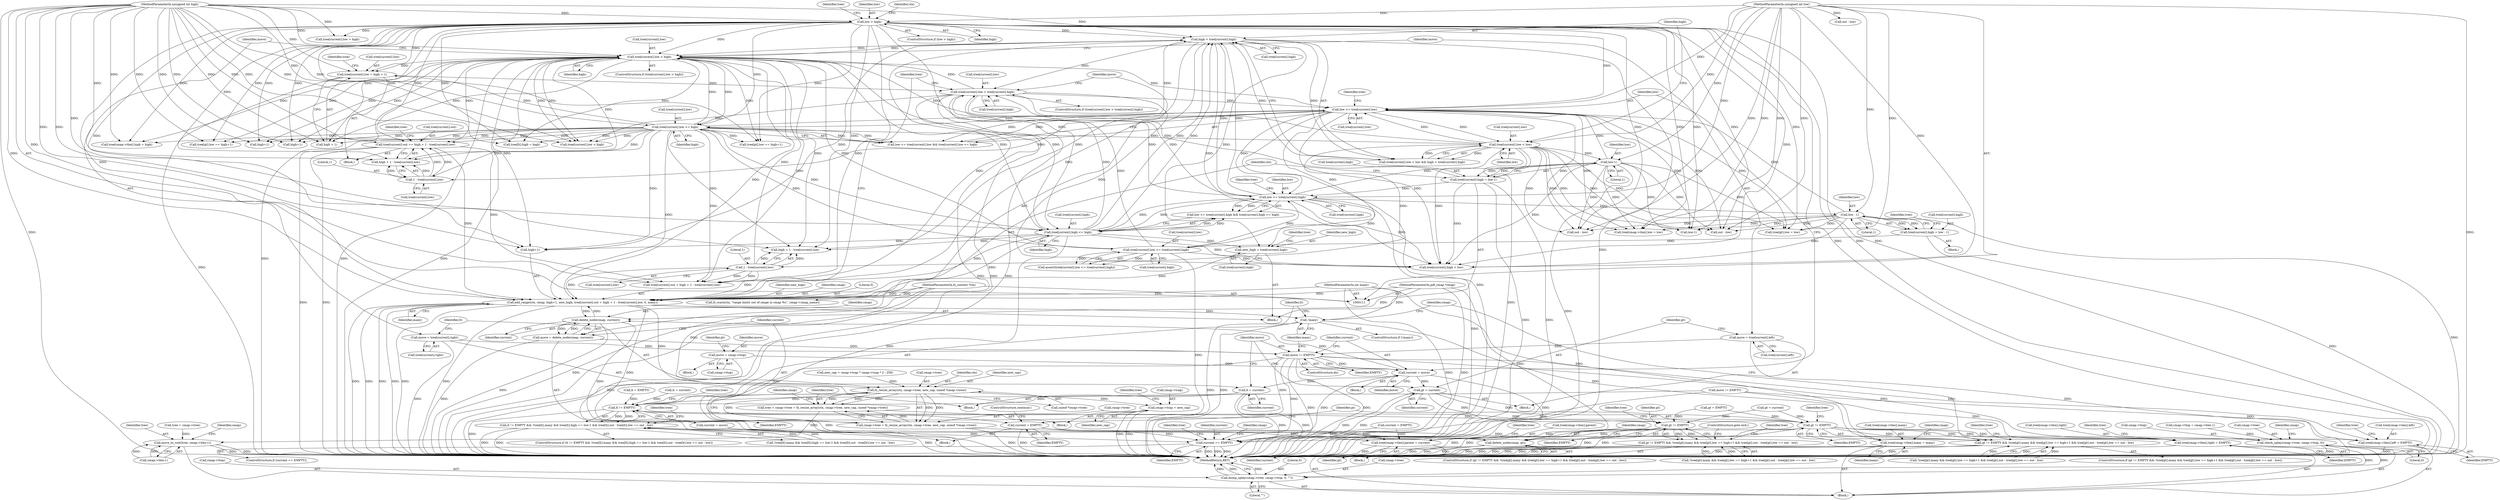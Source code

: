 digraph "1_ghostscript_71ceebcf56e682504da22c4035b39a2d451e8ffd@pointer" {
"1000303" [label="(Call,add_range(ctx, cmap, high+1, new_high, tree[current].out + high + 1 - tree[current].low, 0, many))"];
"1000112" [label="(MethodParameterIn,fz_context *ctx)"];
"1000287" [label="(Call,new_high = tree[current].high)"];
"1000278" [label="(Call,high < tree[current].high)"];
"1000328" [label="(Call,tree[current].low > high)"];
"1000208" [label="(Call,tree[current].low > tree[current].high)"];
"1000198" [label="(Call,tree[current].low = high + 1)"];
"1000115" [label="(MethodParameterIn,unsigned int high)"];
"1000123" [label="(Call,low > high)"];
"1000114" [label="(MethodParameterIn,unsigned int low)"];
"1000175" [label="(Call,tree[current].low <= high)"];
"1000168" [label="(Call,low <= tree[current].low)"];
"1000300" [label="(Call,low-1)"];
"1000271" [label="(Call,tree[current].low < low)"];
"1000232" [label="(Call,low <= tree[current].high)"];
"1000257" [label="(Call,tree[current].low <= tree[current].high)"];
"1000247" [label="(Call,tree[current].high = low - 1)"];
"1000253" [label="(Call,low - 1)"];
"1000294" [label="(Call,tree[current].high = low-1)"];
"1000239" [label="(Call,tree[current].high <= high)"];
"1000318" [label="(Call,1 - tree[current].low)"];
"1000118" [label="(MethodParameterIn,int many)"];
"1000183" [label="(Call,tree[current].out += high + 1 - tree[current].low)"];
"1000191" [label="(Call,1 - tree[current].low)"];
"1000222" [label="(Call,delete_node(cmap, current))"];
"1000303" [label="(Call,add_range(ctx, cmap, high+1, new_high, tree[current].out + high + 1 - tree[current].low, 0, many))"];
"1000113" [label="(MethodParameterIn,pdf_cmap *cmap)"];
"1000163" [label="(Call,current = move)"];
"1000145" [label="(Call,move = cmap->ttop)"];
"1000358" [label="(Call,move != EMPTY)"];
"1000348" [label="(Call,move = tree[current].right)"];
"1000220" [label="(Call,move = delete_node(cmap, current))"];
"1000336" [label="(Call,move = tree[current].left)"];
"1000343" [label="(Call,gt = current)"];
"1000453" [label="(Call,gt != EMPTY)"];
"1000452" [label="(Call,gt != EMPTY && !tree[gt].many && tree[gt].low == high+1 && tree[gt].out - tree[gt].low == out - low)"];
"1000500" [label="(Call,delete_node(cmap, gt))"];
"1000506" [label="(Call,gt != EMPTY)"];
"1000505" [label="(Call,gt != EMPTY && !tree[gt].many && tree[gt].low == high+1 && tree[gt].out - tree[gt].low == out - low)"];
"1000641" [label="(Call,tree[cmap->tlen].left = EMPTY)"];
"1000650" [label="(Call,tree[cmap->tlen].right = EMPTY)"];
"1000673" [label="(Call,current == EMPTY)"];
"1000355" [label="(Call,lt = current)"];
"1000408" [label="(Call,lt != EMPTY)"];
"1000407" [label="(Call,lt != EMPTY && !tree[lt].many && tree[lt].high == low-1 && tree[lt].out - tree[lt].low == out - low)"];
"1000632" [label="(Call,tree[cmap->tlen].parent = current)"];
"1000225" [label="(Call,current = EMPTY)"];
"1000403" [label="(Call,!many)"];
"1000659" [label="(Call,tree[cmap->tlen].many = many)"];
"1000589" [label="(Call,fz_resize_array(ctx, cmap->tree, new_cap, sizeof *cmap->tree))"];
"1000583" [label="(Call,tree = cmap->tree = fz_resize_array(ctx, cmap->tree, new_cap, sizeof *cmap->tree))"];
"1000722" [label="(Call,move_to_root(tree, cmap->tlen-1))"];
"1000585" [label="(Call,cmap->tree = fz_resize_array(ctx, cmap->tree, new_cap, sizeof *cmap->tree))"];
"1000740" [label="(Call,check_splay(cmap->tree, cmap->ttop, 0))"];
"1000748" [label="(Call,dump_splay(cmap->tree, cmap->ttop, 0, \"\"))"];
"1000600" [label="(Call,cmap->tcap = new_cap)"];
"1000309" [label="(Identifier,new_high)"];
"1000360" [label="(Identifier,EMPTY)"];
"1000146" [label="(Identifier,move)"];
"1000242" [label="(Identifier,tree)"];
"1000145" [label="(Call,move = cmap->ttop)"];
"1000460" [label="(Identifier,tree)"];
"1000752" [label="(Call,cmap->ttop)"];
"1000660" [label="(Call,tree[cmap->tlen].many)"];
"1000193" [label="(Call,tree[current].low)"];
"1000183" [label="(Call,tree[current].out += high + 1 - tree[current].low)"];
"1000614" [label="(Call,tree[cmap->tlen].high = high)"];
"1000604" [label="(Identifier,new_cap)"];
"1000335" [label="(Block,)"];
"1000285" [label="(Block,)"];
"1000287" [label="(Call,new_high = tree[current].high)"];
"1000673" [label="(Call,current == EMPTY)"];
"1000170" [label="(Call,tree[current].low)"];
"1000640" [label="(Identifier,current)"];
"1000258" [label="(Call,tree[current].low)"];
"1000234" [label="(Call,tree[current].high)"];
"1000569" [label="(Block,)"];
"1000295" [label="(Call,tree[current].high)"];
"1000163" [label="(Call,current = move)"];
"1000756" [label="(Literal,\"\")"];
"1000271" [label="(Call,tree[current].low < low)"];
"1000318" [label="(Call,1 - tree[current].low)"];
"1000662" [label="(Identifier,tree)"];
"1000331" [label="(Identifier,tree)"];
"1000181" [label="(Identifier,high)"];
"1000757" [label="(MethodReturn,RET)"];
"1000294" [label="(Call,tree[current].high = low-1)"];
"1000595" [label="(Call,sizeof *cmap->tree)"];
"1000594" [label="(Identifier,new_cap)"];
"1000456" [label="(Call,!tree[gt].many && tree[gt].low == high+1 && tree[gt].out - tree[gt].low == out - low)"];
"1000134" [label="(Call,tree = cmap->tree)"];
"1000403" [label="(Call,!many)"];
"1000410" [label="(Identifier,EMPTY)"];
"1000343" [label="(Call,gt = current)"];
"1000255" [label="(Literal,1)"];
"1000263" [label="(Call,tree[current].high)"];
"1000659" [label="(Call,tree[cmap->tlen].many = many)"];
"1000517" [label="(Call,tree[gt].low == high+1)"];
"1000225" [label="(Call,current = EMPTY)"];
"1000254" [label="(Identifier,low)"];
"1000112" [label="(MethodParameterIn,fz_context *ctx)"];
"1000651" [label="(Call,tree[cmap->tlen].right)"];
"1000500" [label="(Call,delete_node(cmap, gt))"];
"1000447" [label="(Identifier,tree)"];
"1000453" [label="(Call,gt != EMPTY)"];
"1000488" [label="(Block,)"];
"1000704" [label="(Call,tree[current].high < low)"];
"1000207" [label="(ControlStructure,if (tree[current].low > tree[current].high))"];
"1000741" [label="(Call,cmap->tree)"];
"1000279" [label="(Identifier,high)"];
"1000260" [label="(Identifier,tree)"];
"1000571" [label="(Call,new_cap = cmap->tcap ? cmap->tcap * 2 : 256)"];
"1000644" [label="(Identifier,tree)"];
"1000201" [label="(Identifier,tree)"];
"1000407" [label="(Call,lt != EMPTY && !tree[lt].many && tree[lt].high == low-1 && tree[lt].out - tree[lt].low == out - low)"];
"1000336" [label="(Call,move = tree[current].left)"];
"1000602" [label="(Identifier,cmap)"];
"1000404" [label="(Identifier,many)"];
"1000505" [label="(Call,gt != EMPTY && !tree[gt].many && tree[gt].low == high+1 && tree[gt].out - tree[gt].low == out - low)"];
"1000347" [label="(Block,)"];
"1000256" [label="(Call,assert(tree[current].low <= tree[current].high))"];
"1000219" [label="(Block,)"];
"1000192" [label="(Literal,1)"];
"1000503" [label="(ControlStructure,goto exit;)"];
"1000508" [label="(Identifier,EMPTY)"];
"1000470" [label="(Call,high+1)"];
"1000277" [label="(Identifier,low)"];
"1000455" [label="(Identifier,EMPTY)"];
"1000326" [label="(Identifier,many)"];
"1000504" [label="(ControlStructure,if (gt != EMPTY && !tree[gt].many && tree[gt].low == high+1 && tree[gt].out - tree[gt].low == out - low))"];
"1000683" [label="(Call,tree[current].low > high)"];
"1000240" [label="(Call,tree[current].high)"];
"1000278" [label="(Call,high < tree[current].high)"];
"1000119" [label="(Block,)"];
"1000189" [label="(Call,high + 1 - tree[current].low)"];
"1000633" [label="(Call,tree[cmap->tlen].parent)"];
"1000222" [label="(Call,delete_node(cmap, current))"];
"1000658" [label="(Identifier,EMPTY)"];
"1000175" [label="(Call,tree[current].low <= high)"];
"1000164" [label="(Identifier,current)"];
"1000355" [label="(Call,lt = current)"];
"1000338" [label="(Call,tree[current].left)"];
"1000168" [label="(Call,low <= tree[current].low)"];
"1000305" [label="(Identifier,cmap)"];
"1000245" [label="(Identifier,high)"];
"1000750" [label="(Identifier,cmap)"];
"1000485" [label="(Call,out - low)"];
"1000506" [label="(Call,gt != EMPTY)"];
"1000226" [label="(Identifier,current)"];
"1000147" [label="(Call,cmap->ttop)"];
"1000451" [label="(ControlStructure,if (gt != EMPTY && !tree[gt].many && tree[gt].low == high+1 && tree[gt].out - tree[gt].low == out - low))"];
"1000297" [label="(Identifier,tree)"];
"1000415" [label="(Identifier,tree)"];
"1000253" [label="(Call,low - 1)"];
"1000675" [label="(Identifier,EMPTY)"];
"1000359" [label="(Identifier,move)"];
"1000502" [label="(Identifier,gt)"];
"1000411" [label="(Call,!tree[lt].many && tree[lt].high == low-1 && tree[lt].out - tree[lt].low == out - low)"];
"1000670" [label="(Identifier,cmap)"];
"1000223" [label="(Identifier,cmap)"];
"1000402" [label="(ControlStructure,if (!many))"];
"1000349" [label="(Identifier,move)"];
"1000211" [label="(Identifier,tree)"];
"1000632" [label="(Call,tree[cmap->tlen].parent = current)"];
"1000724" [label="(Call,cmap->tlen-1)"];
"1000584" [label="(Identifier,tree)"];
"1000591" [label="(Call,cmap->tree)"];
"1000316" [label="(Call,high + 1 - tree[current].low)"];
"1000182" [label="(Block,)"];
"1000270" [label="(Call,tree[current].low < low && high < tree[current].high)"];
"1000590" [label="(Identifier,ctx)"];
"1000123" [label="(Call,low > high)"];
"1000113" [label="(MethodParameterIn,pdf_cmap *cmap)"];
"1000731" [label="(Identifier,cmap)"];
"1000302" [label="(Literal,1)"];
"1000723" [label="(Identifier,tree)"];
"1000327" [label="(ControlStructure,if (tree[current].low > high))"];
"1000344" [label="(Identifier,gt)"];
"1000650" [label="(Call,tree[cmap->tlen].right = EMPTY)"];
"1000564" [label="(Identifier,cmap)"];
"1000165" [label="(Identifier,move)"];
"1000232" [label="(Call,low <= tree[current].high)"];
"1000209" [label="(Call,tree[current].low)"];
"1000686" [label="(Identifier,tree)"];
"1000161" [label="(ControlStructure,do)"];
"1000608" [label="(Identifier,tree)"];
"1000542" [label="(Call,tree[gt].low = low)"];
"1000492" [label="(Identifier,tree)"];
"1000257" [label="(Call,tree[current].low <= tree[current].high)"];
"1000350" [label="(Call,tree[current].right)"];
"1000303" [label="(Call,add_range(ctx, cmap, high+1, new_high, tree[current].out + high + 1 - tree[current].low, 0, many))"];
"1000221" [label="(Identifier,move)"];
"1000641" [label="(Call,tree[cmap->tlen].left = EMPTY)"];
"1000356" [label="(Identifier,lt)"];
"1000319" [label="(Literal,1)"];
"1000199" [label="(Call,tree[current].low)"];
"1000122" [label="(ControlStructure,if (low > high))"];
"1000672" [label="(ControlStructure,if (current == EMPTY))"];
"1000408" [label="(Call,lt != EMPTY)"];
"1000155" [label="(Call,lt = EMPTY)"];
"1000247" [label="(Call,tree[current].high = low - 1)"];
"1000601" [label="(Call,cmap->tcap)"];
"1000204" [label="(Call,high + 1)"];
"1000425" [label="(Call,low-1)"];
"1000124" [label="(Identifier,low)"];
"1000162" [label="(Block,)"];
"1000143" [label="(Block,)"];
"1000399" [label="(Call,move != EMPTY)"];
"1000507" [label="(Identifier,gt)"];
"1000509" [label="(Call,!tree[gt].many && tree[gt].low == high+1 && tree[gt].out - tree[gt].low == out - low)"];
"1000167" [label="(Call,low <= tree[current].low && tree[current].low <= high)"];
"1000184" [label="(Call,tree[current].out)"];
"1000357" [label="(Identifier,current)"];
"1000214" [label="(Call,tree[current].high)"];
"1000406" [label="(ControlStructure,if (lt != EMPTY && !tree[lt].many && tree[lt].high == low-1 && tree[lt].out - tree[lt].low == out - low))"];
"1000740" [label="(Call,check_splay(cmap->tree, cmap->ttop, 0))"];
"1000642" [label="(Call,tree[cmap->tlen].left)"];
"1000208" [label="(Call,tree[current].low > tree[current].high)"];
"1000128" [label="(Identifier,ctx)"];
"1000452" [label="(Call,gt != EMPTY && !tree[gt].many && tree[gt].low == high+1 && tree[gt].out - tree[gt].low == out - low)"];
"1000358" [label="(Call,move != EMPTY)"];
"1000585" [label="(Call,cmap->tree = fz_resize_array(ctx, cmap->tree, new_cap, sizeof *cmap->tree))"];
"1000538" [label="(Call,out - low)"];
"1000191" [label="(Call,1 - tree[current].low)"];
"1000605" [label="(Call,tree[cmap->tlen].low = low)"];
"1000246" [label="(Block,)"];
"1000365" [label="(Call,current = move)"];
"1000239" [label="(Call,tree[current].high <= high)"];
"1000272" [label="(Call,tree[current].low)"];
"1000280" [label="(Call,tree[current].high)"];
"1000151" [label="(Call,gt = EMPTY)"];
"1000523" [label="(Call,high+1)"];
"1000744" [label="(Call,cmap->ttop)"];
"1000755" [label="(Literal,0)"];
"1000118" [label="(MethodParameterIn,int many)"];
"1000729" [label="(Call,cmap->ttop = cmap->tlen-1)"];
"1000513" [label="(Identifier,tree)"];
"1000369" [label="(Call,tree[current].low > high)"];
"1000228" [label="(ControlStructure,continue;)"];
"1000749" [label="(Call,cmap->tree)"];
"1000300" [label="(Call,low-1)"];
"1000722" [label="(Call,move_to_root(tree, cmap->tlen-1))"];
"1000115" [label="(MethodParameterIn,unsigned int high)"];
"1000348" [label="(Call,move = tree[current].right)"];
"1000586" [label="(Call,cmap->tree)"];
"1000334" [label="(Identifier,high)"];
"1000224" [label="(Identifier,current)"];
"1000747" [label="(Literal,0)"];
"1000329" [label="(Call,tree[current].low)"];
"1000233" [label="(Identifier,low)"];
"1000589" [label="(Call,fz_resize_array(ctx, cmap->tree, new_cap, sizeof *cmap->tree))"];
"1000444" [label="(Call,tree[lt].high = high)"];
"1000304" [label="(Identifier,ctx)"];
"1000558" [label="(Call,current = EMPTY)"];
"1000320" [label="(Call,tree[current].low)"];
"1000667" [label="(Identifier,many)"];
"1000306" [label="(Call,high+1)"];
"1000248" [label="(Call,tree[current].high)"];
"1000176" [label="(Call,tree[current].low)"];
"1000288" [label="(Identifier,new_high)"];
"1000152" [label="(Identifier,gt)"];
"1000114" [label="(MethodParameterIn,unsigned int low)"];
"1000649" [label="(Identifier,EMPTY)"];
"1000325" [label="(Literal,0)"];
"1000127" [label="(Call,fz_warn(ctx, \"range limits out of range in cmap %s\", cmap->cmap_name))"];
"1000198" [label="(Call,tree[current].low = high + 1)"];
"1000125" [label="(Identifier,high)"];
"1000674" [label="(Identifier,current)"];
"1000135" [label="(Identifier,tree)"];
"1000289" [label="(Call,tree[current].high)"];
"1000178" [label="(Identifier,tree)"];
"1000384" [label="(Call,gt = current)"];
"1000653" [label="(Identifier,tree)"];
"1000220" [label="(Call,move = delete_node(cmap, current))"];
"1000396" [label="(Call,lt = current)"];
"1000227" [label="(Identifier,EMPTY)"];
"1000454" [label="(Identifier,gt)"];
"1000600" [label="(Call,cmap->tcap = new_cap)"];
"1000748" [label="(Call,dump_splay(cmap->tree, cmap->ttop, 0, \"\"))"];
"1000328" [label="(Call,tree[current].low > high)"];
"1000169" [label="(Identifier,low)"];
"1000301" [label="(Identifier,low)"];
"1000501" [label="(Identifier,cmap)"];
"1000231" [label="(Call,low <= tree[current].high && tree[current].high <= high)"];
"1000464" [label="(Call,tree[gt].low == high+1)"];
"1000337" [label="(Identifier,move)"];
"1000545" [label="(Identifier,tree)"];
"1000678" [label="(Identifier,cmap)"];
"1000583" [label="(Call,tree = cmap->tree = fz_resize_array(ctx, cmap->tree, new_cap, sizeof *cmap->tree))"];
"1000310" [label="(Call,tree[current].out + high + 1 - tree[current].low)"];
"1000409" [label="(Identifier,lt)"];
"1000345" [label="(Identifier,current)"];
"1000440" [label="(Call,out - low)"];
"1000303" -> "1000285"  [label="AST: "];
"1000303" -> "1000326"  [label="CFG: "];
"1000304" -> "1000303"  [label="AST: "];
"1000305" -> "1000303"  [label="AST: "];
"1000306" -> "1000303"  [label="AST: "];
"1000309" -> "1000303"  [label="AST: "];
"1000310" -> "1000303"  [label="AST: "];
"1000325" -> "1000303"  [label="AST: "];
"1000326" -> "1000303"  [label="AST: "];
"1000331" -> "1000303"  [label="CFG: "];
"1000303" -> "1000757"  [label="DDG: "];
"1000303" -> "1000757"  [label="DDG: "];
"1000303" -> "1000757"  [label="DDG: "];
"1000303" -> "1000757"  [label="DDG: "];
"1000303" -> "1000757"  [label="DDG: "];
"1000303" -> "1000757"  [label="DDG: "];
"1000303" -> "1000222"  [label="DDG: "];
"1000112" -> "1000303"  [label="DDG: "];
"1000287" -> "1000303"  [label="DDG: "];
"1000118" -> "1000303"  [label="DDG: "];
"1000183" -> "1000303"  [label="DDG: "];
"1000115" -> "1000303"  [label="DDG: "];
"1000328" -> "1000303"  [label="DDG: "];
"1000123" -> "1000303"  [label="DDG: "];
"1000175" -> "1000303"  [label="DDG: "];
"1000278" -> "1000303"  [label="DDG: "];
"1000239" -> "1000303"  [label="DDG: "];
"1000318" -> "1000303"  [label="DDG: "];
"1000318" -> "1000303"  [label="DDG: "];
"1000222" -> "1000303"  [label="DDG: "];
"1000113" -> "1000303"  [label="DDG: "];
"1000303" -> "1000403"  [label="DDG: "];
"1000303" -> "1000500"  [label="DDG: "];
"1000303" -> "1000589"  [label="DDG: "];
"1000112" -> "1000111"  [label="AST: "];
"1000112" -> "1000757"  [label="DDG: "];
"1000112" -> "1000127"  [label="DDG: "];
"1000112" -> "1000589"  [label="DDG: "];
"1000287" -> "1000285"  [label="AST: "];
"1000287" -> "1000289"  [label="CFG: "];
"1000288" -> "1000287"  [label="AST: "];
"1000289" -> "1000287"  [label="AST: "];
"1000297" -> "1000287"  [label="CFG: "];
"1000278" -> "1000287"  [label="DDG: "];
"1000239" -> "1000287"  [label="DDG: "];
"1000232" -> "1000287"  [label="DDG: "];
"1000278" -> "1000270"  [label="AST: "];
"1000278" -> "1000280"  [label="CFG: "];
"1000279" -> "1000278"  [label="AST: "];
"1000280" -> "1000278"  [label="AST: "];
"1000270" -> "1000278"  [label="CFG: "];
"1000278" -> "1000757"  [label="DDG: "];
"1000278" -> "1000208"  [label="DDG: "];
"1000278" -> "1000232"  [label="DDG: "];
"1000278" -> "1000270"  [label="DDG: "];
"1000278" -> "1000270"  [label="DDG: "];
"1000328" -> "1000278"  [label="DDG: "];
"1000123" -> "1000278"  [label="DDG: "];
"1000175" -> "1000278"  [label="DDG: "];
"1000239" -> "1000278"  [label="DDG: "];
"1000239" -> "1000278"  [label="DDG: "];
"1000115" -> "1000278"  [label="DDG: "];
"1000232" -> "1000278"  [label="DDG: "];
"1000278" -> "1000306"  [label="DDG: "];
"1000278" -> "1000310"  [label="DDG: "];
"1000278" -> "1000316"  [label="DDG: "];
"1000278" -> "1000328"  [label="DDG: "];
"1000278" -> "1000704"  [label="DDG: "];
"1000328" -> "1000327"  [label="AST: "];
"1000328" -> "1000334"  [label="CFG: "];
"1000329" -> "1000328"  [label="AST: "];
"1000334" -> "1000328"  [label="AST: "];
"1000337" -> "1000328"  [label="CFG: "];
"1000349" -> "1000328"  [label="CFG: "];
"1000328" -> "1000757"  [label="DDG: "];
"1000328" -> "1000757"  [label="DDG: "];
"1000328" -> "1000757"  [label="DDG: "];
"1000328" -> "1000168"  [label="DDG: "];
"1000328" -> "1000175"  [label="DDG: "];
"1000328" -> "1000183"  [label="DDG: "];
"1000328" -> "1000189"  [label="DDG: "];
"1000328" -> "1000198"  [label="DDG: "];
"1000328" -> "1000204"  [label="DDG: "];
"1000328" -> "1000239"  [label="DDG: "];
"1000328" -> "1000306"  [label="DDG: "];
"1000328" -> "1000310"  [label="DDG: "];
"1000328" -> "1000316"  [label="DDG: "];
"1000208" -> "1000328"  [label="DDG: "];
"1000257" -> "1000328"  [label="DDG: "];
"1000271" -> "1000328"  [label="DDG: "];
"1000318" -> "1000328"  [label="DDG: "];
"1000123" -> "1000328"  [label="DDG: "];
"1000175" -> "1000328"  [label="DDG: "];
"1000239" -> "1000328"  [label="DDG: "];
"1000115" -> "1000328"  [label="DDG: "];
"1000328" -> "1000444"  [label="DDG: "];
"1000328" -> "1000464"  [label="DDG: "];
"1000328" -> "1000470"  [label="DDG: "];
"1000328" -> "1000517"  [label="DDG: "];
"1000328" -> "1000523"  [label="DDG: "];
"1000328" -> "1000614"  [label="DDG: "];
"1000328" -> "1000683"  [label="DDG: "];
"1000328" -> "1000683"  [label="DDG: "];
"1000208" -> "1000207"  [label="AST: "];
"1000208" -> "1000214"  [label="CFG: "];
"1000209" -> "1000208"  [label="AST: "];
"1000214" -> "1000208"  [label="AST: "];
"1000221" -> "1000208"  [label="CFG: "];
"1000331" -> "1000208"  [label="CFG: "];
"1000208" -> "1000757"  [label="DDG: "];
"1000208" -> "1000757"  [label="DDG: "];
"1000208" -> "1000757"  [label="DDG: "];
"1000208" -> "1000168"  [label="DDG: "];
"1000198" -> "1000208"  [label="DDG: "];
"1000257" -> "1000208"  [label="DDG: "];
"1000294" -> "1000208"  [label="DDG: "];
"1000232" -> "1000208"  [label="DDG: "];
"1000239" -> "1000208"  [label="DDG: "];
"1000208" -> "1000232"  [label="DDG: "];
"1000208" -> "1000683"  [label="DDG: "];
"1000208" -> "1000704"  [label="DDG: "];
"1000198" -> "1000182"  [label="AST: "];
"1000198" -> "1000204"  [label="CFG: "];
"1000199" -> "1000198"  [label="AST: "];
"1000204" -> "1000198"  [label="AST: "];
"1000211" -> "1000198"  [label="CFG: "];
"1000198" -> "1000757"  [label="DDG: "];
"1000115" -> "1000198"  [label="DDG: "];
"1000123" -> "1000198"  [label="DDG: "];
"1000175" -> "1000198"  [label="DDG: "];
"1000115" -> "1000111"  [label="AST: "];
"1000115" -> "1000757"  [label="DDG: "];
"1000115" -> "1000123"  [label="DDG: "];
"1000115" -> "1000175"  [label="DDG: "];
"1000115" -> "1000183"  [label="DDG: "];
"1000115" -> "1000189"  [label="DDG: "];
"1000115" -> "1000204"  [label="DDG: "];
"1000115" -> "1000239"  [label="DDG: "];
"1000115" -> "1000306"  [label="DDG: "];
"1000115" -> "1000310"  [label="DDG: "];
"1000115" -> "1000316"  [label="DDG: "];
"1000115" -> "1000369"  [label="DDG: "];
"1000115" -> "1000444"  [label="DDG: "];
"1000115" -> "1000464"  [label="DDG: "];
"1000115" -> "1000470"  [label="DDG: "];
"1000115" -> "1000517"  [label="DDG: "];
"1000115" -> "1000523"  [label="DDG: "];
"1000115" -> "1000614"  [label="DDG: "];
"1000115" -> "1000683"  [label="DDG: "];
"1000123" -> "1000122"  [label="AST: "];
"1000123" -> "1000125"  [label="CFG: "];
"1000124" -> "1000123"  [label="AST: "];
"1000125" -> "1000123"  [label="AST: "];
"1000128" -> "1000123"  [label="CFG: "];
"1000135" -> "1000123"  [label="CFG: "];
"1000123" -> "1000757"  [label="DDG: "];
"1000123" -> "1000757"  [label="DDG: "];
"1000123" -> "1000757"  [label="DDG: "];
"1000114" -> "1000123"  [label="DDG: "];
"1000123" -> "1000168"  [label="DDG: "];
"1000123" -> "1000175"  [label="DDG: "];
"1000123" -> "1000183"  [label="DDG: "];
"1000123" -> "1000189"  [label="DDG: "];
"1000123" -> "1000204"  [label="DDG: "];
"1000123" -> "1000239"  [label="DDG: "];
"1000123" -> "1000306"  [label="DDG: "];
"1000123" -> "1000310"  [label="DDG: "];
"1000123" -> "1000316"  [label="DDG: "];
"1000123" -> "1000369"  [label="DDG: "];
"1000123" -> "1000425"  [label="DDG: "];
"1000123" -> "1000444"  [label="DDG: "];
"1000123" -> "1000464"  [label="DDG: "];
"1000123" -> "1000470"  [label="DDG: "];
"1000123" -> "1000485"  [label="DDG: "];
"1000123" -> "1000517"  [label="DDG: "];
"1000123" -> "1000523"  [label="DDG: "];
"1000123" -> "1000538"  [label="DDG: "];
"1000123" -> "1000542"  [label="DDG: "];
"1000123" -> "1000605"  [label="DDG: "];
"1000123" -> "1000614"  [label="DDG: "];
"1000123" -> "1000683"  [label="DDG: "];
"1000123" -> "1000704"  [label="DDG: "];
"1000114" -> "1000111"  [label="AST: "];
"1000114" -> "1000757"  [label="DDG: "];
"1000114" -> "1000168"  [label="DDG: "];
"1000114" -> "1000232"  [label="DDG: "];
"1000114" -> "1000253"  [label="DDG: "];
"1000114" -> "1000271"  [label="DDG: "];
"1000114" -> "1000300"  [label="DDG: "];
"1000114" -> "1000425"  [label="DDG: "];
"1000114" -> "1000440"  [label="DDG: "];
"1000114" -> "1000485"  [label="DDG: "];
"1000114" -> "1000538"  [label="DDG: "];
"1000114" -> "1000542"  [label="DDG: "];
"1000114" -> "1000605"  [label="DDG: "];
"1000114" -> "1000704"  [label="DDG: "];
"1000175" -> "1000167"  [label="AST: "];
"1000175" -> "1000181"  [label="CFG: "];
"1000176" -> "1000175"  [label="AST: "];
"1000181" -> "1000175"  [label="AST: "];
"1000167" -> "1000175"  [label="CFG: "];
"1000175" -> "1000167"  [label="DDG: "];
"1000175" -> "1000167"  [label="DDG: "];
"1000168" -> "1000175"  [label="DDG: "];
"1000175" -> "1000183"  [label="DDG: "];
"1000175" -> "1000189"  [label="DDG: "];
"1000175" -> "1000191"  [label="DDG: "];
"1000175" -> "1000204"  [label="DDG: "];
"1000175" -> "1000239"  [label="DDG: "];
"1000175" -> "1000257"  [label="DDG: "];
"1000175" -> "1000271"  [label="DDG: "];
"1000175" -> "1000306"  [label="DDG: "];
"1000175" -> "1000310"  [label="DDG: "];
"1000175" -> "1000316"  [label="DDG: "];
"1000175" -> "1000444"  [label="DDG: "];
"1000175" -> "1000464"  [label="DDG: "];
"1000175" -> "1000470"  [label="DDG: "];
"1000175" -> "1000517"  [label="DDG: "];
"1000175" -> "1000523"  [label="DDG: "];
"1000175" -> "1000614"  [label="DDG: "];
"1000175" -> "1000683"  [label="DDG: "];
"1000168" -> "1000167"  [label="AST: "];
"1000168" -> "1000170"  [label="CFG: "];
"1000169" -> "1000168"  [label="AST: "];
"1000170" -> "1000168"  [label="AST: "];
"1000178" -> "1000168"  [label="CFG: "];
"1000167" -> "1000168"  [label="CFG: "];
"1000168" -> "1000757"  [label="DDG: "];
"1000168" -> "1000167"  [label="DDG: "];
"1000168" -> "1000167"  [label="DDG: "];
"1000300" -> "1000168"  [label="DDG: "];
"1000271" -> "1000168"  [label="DDG: "];
"1000253" -> "1000168"  [label="DDG: "];
"1000168" -> "1000191"  [label="DDG: "];
"1000168" -> "1000232"  [label="DDG: "];
"1000168" -> "1000257"  [label="DDG: "];
"1000168" -> "1000271"  [label="DDG: "];
"1000168" -> "1000425"  [label="DDG: "];
"1000168" -> "1000485"  [label="DDG: "];
"1000168" -> "1000538"  [label="DDG: "];
"1000168" -> "1000542"  [label="DDG: "];
"1000168" -> "1000605"  [label="DDG: "];
"1000168" -> "1000704"  [label="DDG: "];
"1000300" -> "1000294"  [label="AST: "];
"1000300" -> "1000302"  [label="CFG: "];
"1000301" -> "1000300"  [label="AST: "];
"1000302" -> "1000300"  [label="AST: "];
"1000294" -> "1000300"  [label="CFG: "];
"1000300" -> "1000757"  [label="DDG: "];
"1000300" -> "1000294"  [label="DDG: "];
"1000300" -> "1000294"  [label="DDG: "];
"1000271" -> "1000300"  [label="DDG: "];
"1000300" -> "1000425"  [label="DDG: "];
"1000300" -> "1000485"  [label="DDG: "];
"1000300" -> "1000538"  [label="DDG: "];
"1000300" -> "1000542"  [label="DDG: "];
"1000300" -> "1000605"  [label="DDG: "];
"1000300" -> "1000704"  [label="DDG: "];
"1000271" -> "1000270"  [label="AST: "];
"1000271" -> "1000277"  [label="CFG: "];
"1000272" -> "1000271"  [label="AST: "];
"1000277" -> "1000271"  [label="AST: "];
"1000279" -> "1000271"  [label="CFG: "];
"1000270" -> "1000271"  [label="CFG: "];
"1000271" -> "1000757"  [label="DDG: "];
"1000271" -> "1000270"  [label="DDG: "];
"1000271" -> "1000270"  [label="DDG: "];
"1000232" -> "1000271"  [label="DDG: "];
"1000271" -> "1000318"  [label="DDG: "];
"1000271" -> "1000425"  [label="DDG: "];
"1000271" -> "1000485"  [label="DDG: "];
"1000271" -> "1000538"  [label="DDG: "];
"1000271" -> "1000542"  [label="DDG: "];
"1000271" -> "1000605"  [label="DDG: "];
"1000271" -> "1000704"  [label="DDG: "];
"1000232" -> "1000231"  [label="AST: "];
"1000232" -> "1000234"  [label="CFG: "];
"1000233" -> "1000232"  [label="AST: "];
"1000234" -> "1000232"  [label="AST: "];
"1000242" -> "1000232"  [label="CFG: "];
"1000231" -> "1000232"  [label="CFG: "];
"1000232" -> "1000757"  [label="DDG: "];
"1000232" -> "1000231"  [label="DDG: "];
"1000232" -> "1000231"  [label="DDG: "];
"1000257" -> "1000232"  [label="DDG: "];
"1000294" -> "1000232"  [label="DDG: "];
"1000239" -> "1000232"  [label="DDG: "];
"1000232" -> "1000239"  [label="DDG: "];
"1000232" -> "1000253"  [label="DDG: "];
"1000232" -> "1000704"  [label="DDG: "];
"1000257" -> "1000256"  [label="AST: "];
"1000257" -> "1000263"  [label="CFG: "];
"1000258" -> "1000257"  [label="AST: "];
"1000263" -> "1000257"  [label="AST: "];
"1000256" -> "1000257"  [label="CFG: "];
"1000257" -> "1000757"  [label="DDG: "];
"1000257" -> "1000256"  [label="DDG: "];
"1000257" -> "1000256"  [label="DDG: "];
"1000247" -> "1000257"  [label="DDG: "];
"1000257" -> "1000704"  [label="DDG: "];
"1000247" -> "1000246"  [label="AST: "];
"1000247" -> "1000253"  [label="CFG: "];
"1000248" -> "1000247"  [label="AST: "];
"1000253" -> "1000247"  [label="AST: "];
"1000260" -> "1000247"  [label="CFG: "];
"1000247" -> "1000757"  [label="DDG: "];
"1000253" -> "1000247"  [label="DDG: "];
"1000253" -> "1000247"  [label="DDG: "];
"1000253" -> "1000255"  [label="CFG: "];
"1000254" -> "1000253"  [label="AST: "];
"1000255" -> "1000253"  [label="AST: "];
"1000253" -> "1000757"  [label="DDG: "];
"1000253" -> "1000425"  [label="DDG: "];
"1000253" -> "1000485"  [label="DDG: "];
"1000253" -> "1000538"  [label="DDG: "];
"1000253" -> "1000542"  [label="DDG: "];
"1000253" -> "1000605"  [label="DDG: "];
"1000253" -> "1000704"  [label="DDG: "];
"1000294" -> "1000285"  [label="AST: "];
"1000295" -> "1000294"  [label="AST: "];
"1000304" -> "1000294"  [label="CFG: "];
"1000294" -> "1000757"  [label="DDG: "];
"1000294" -> "1000757"  [label="DDG: "];
"1000294" -> "1000704"  [label="DDG: "];
"1000239" -> "1000231"  [label="AST: "];
"1000239" -> "1000245"  [label="CFG: "];
"1000240" -> "1000239"  [label="AST: "];
"1000245" -> "1000239"  [label="AST: "];
"1000231" -> "1000239"  [label="CFG: "];
"1000239" -> "1000757"  [label="DDG: "];
"1000239" -> "1000231"  [label="DDG: "];
"1000239" -> "1000231"  [label="DDG: "];
"1000239" -> "1000306"  [label="DDG: "];
"1000239" -> "1000310"  [label="DDG: "];
"1000239" -> "1000316"  [label="DDG: "];
"1000239" -> "1000704"  [label="DDG: "];
"1000318" -> "1000316"  [label="AST: "];
"1000318" -> "1000320"  [label="CFG: "];
"1000319" -> "1000318"  [label="AST: "];
"1000320" -> "1000318"  [label="AST: "];
"1000316" -> "1000318"  [label="CFG: "];
"1000318" -> "1000310"  [label="DDG: "];
"1000318" -> "1000310"  [label="DDG: "];
"1000318" -> "1000316"  [label="DDG: "];
"1000318" -> "1000316"  [label="DDG: "];
"1000118" -> "1000111"  [label="AST: "];
"1000118" -> "1000757"  [label="DDG: "];
"1000118" -> "1000403"  [label="DDG: "];
"1000118" -> "1000659"  [label="DDG: "];
"1000183" -> "1000182"  [label="AST: "];
"1000183" -> "1000189"  [label="CFG: "];
"1000184" -> "1000183"  [label="AST: "];
"1000189" -> "1000183"  [label="AST: "];
"1000201" -> "1000183"  [label="CFG: "];
"1000183" -> "1000757"  [label="DDG: "];
"1000183" -> "1000757"  [label="DDG: "];
"1000191" -> "1000183"  [label="DDG: "];
"1000191" -> "1000183"  [label="DDG: "];
"1000183" -> "1000310"  [label="DDG: "];
"1000191" -> "1000189"  [label="AST: "];
"1000191" -> "1000193"  [label="CFG: "];
"1000192" -> "1000191"  [label="AST: "];
"1000193" -> "1000191"  [label="AST: "];
"1000189" -> "1000191"  [label="CFG: "];
"1000191" -> "1000189"  [label="DDG: "];
"1000191" -> "1000189"  [label="DDG: "];
"1000222" -> "1000220"  [label="AST: "];
"1000222" -> "1000224"  [label="CFG: "];
"1000223" -> "1000222"  [label="AST: "];
"1000224" -> "1000222"  [label="AST: "];
"1000220" -> "1000222"  [label="CFG: "];
"1000222" -> "1000757"  [label="DDG: "];
"1000222" -> "1000220"  [label="DDG: "];
"1000222" -> "1000220"  [label="DDG: "];
"1000113" -> "1000222"  [label="DDG: "];
"1000163" -> "1000222"  [label="DDG: "];
"1000222" -> "1000500"  [label="DDG: "];
"1000113" -> "1000111"  [label="AST: "];
"1000113" -> "1000757"  [label="DDG: "];
"1000113" -> "1000500"  [label="DDG: "];
"1000163" -> "1000162"  [label="AST: "];
"1000163" -> "1000165"  [label="CFG: "];
"1000164" -> "1000163"  [label="AST: "];
"1000165" -> "1000163"  [label="AST: "];
"1000169" -> "1000163"  [label="CFG: "];
"1000145" -> "1000163"  [label="DDG: "];
"1000358" -> "1000163"  [label="DDG: "];
"1000163" -> "1000343"  [label="DDG: "];
"1000163" -> "1000355"  [label="DDG: "];
"1000163" -> "1000632"  [label="DDG: "];
"1000163" -> "1000673"  [label="DDG: "];
"1000145" -> "1000143"  [label="AST: "];
"1000145" -> "1000147"  [label="CFG: "];
"1000146" -> "1000145"  [label="AST: "];
"1000147" -> "1000145"  [label="AST: "];
"1000152" -> "1000145"  [label="CFG: "];
"1000145" -> "1000365"  [label="DDG: "];
"1000358" -> "1000161"  [label="AST: "];
"1000358" -> "1000360"  [label="CFG: "];
"1000359" -> "1000358"  [label="AST: "];
"1000360" -> "1000358"  [label="AST: "];
"1000164" -> "1000358"  [label="CFG: "];
"1000404" -> "1000358"  [label="CFG: "];
"1000358" -> "1000757"  [label="DDG: "];
"1000358" -> "1000757"  [label="DDG: "];
"1000358" -> "1000225"  [label="DDG: "];
"1000348" -> "1000358"  [label="DDG: "];
"1000220" -> "1000358"  [label="DDG: "];
"1000336" -> "1000358"  [label="DDG: "];
"1000358" -> "1000408"  [label="DDG: "];
"1000358" -> "1000641"  [label="DDG: "];
"1000358" -> "1000650"  [label="DDG: "];
"1000358" -> "1000673"  [label="DDG: "];
"1000348" -> "1000347"  [label="AST: "];
"1000348" -> "1000350"  [label="CFG: "];
"1000349" -> "1000348"  [label="AST: "];
"1000350" -> "1000348"  [label="AST: "];
"1000356" -> "1000348"  [label="CFG: "];
"1000348" -> "1000757"  [label="DDG: "];
"1000220" -> "1000219"  [label="AST: "];
"1000221" -> "1000220"  [label="AST: "];
"1000226" -> "1000220"  [label="CFG: "];
"1000220" -> "1000757"  [label="DDG: "];
"1000336" -> "1000335"  [label="AST: "];
"1000336" -> "1000338"  [label="CFG: "];
"1000337" -> "1000336"  [label="AST: "];
"1000338" -> "1000336"  [label="AST: "];
"1000344" -> "1000336"  [label="CFG: "];
"1000336" -> "1000757"  [label="DDG: "];
"1000343" -> "1000335"  [label="AST: "];
"1000343" -> "1000345"  [label="CFG: "];
"1000344" -> "1000343"  [label="AST: "];
"1000345" -> "1000343"  [label="AST: "];
"1000359" -> "1000343"  [label="CFG: "];
"1000343" -> "1000757"  [label="DDG: "];
"1000343" -> "1000757"  [label="DDG: "];
"1000343" -> "1000453"  [label="DDG: "];
"1000343" -> "1000506"  [label="DDG: "];
"1000453" -> "1000452"  [label="AST: "];
"1000453" -> "1000455"  [label="CFG: "];
"1000454" -> "1000453"  [label="AST: "];
"1000455" -> "1000453"  [label="AST: "];
"1000460" -> "1000453"  [label="CFG: "];
"1000452" -> "1000453"  [label="CFG: "];
"1000453" -> "1000757"  [label="DDG: "];
"1000453" -> "1000757"  [label="DDG: "];
"1000453" -> "1000452"  [label="DDG: "];
"1000453" -> "1000452"  [label="DDG: "];
"1000151" -> "1000453"  [label="DDG: "];
"1000384" -> "1000453"  [label="DDG: "];
"1000408" -> "1000453"  [label="DDG: "];
"1000453" -> "1000500"  [label="DDG: "];
"1000452" -> "1000451"  [label="AST: "];
"1000452" -> "1000456"  [label="CFG: "];
"1000456" -> "1000452"  [label="AST: "];
"1000492" -> "1000452"  [label="CFG: "];
"1000503" -> "1000452"  [label="CFG: "];
"1000452" -> "1000757"  [label="DDG: "];
"1000452" -> "1000757"  [label="DDG: "];
"1000452" -> "1000757"  [label="DDG: "];
"1000456" -> "1000452"  [label="DDG: "];
"1000456" -> "1000452"  [label="DDG: "];
"1000500" -> "1000488"  [label="AST: "];
"1000500" -> "1000502"  [label="CFG: "];
"1000501" -> "1000500"  [label="AST: "];
"1000502" -> "1000500"  [label="AST: "];
"1000503" -> "1000500"  [label="CFG: "];
"1000500" -> "1000757"  [label="DDG: "];
"1000500" -> "1000757"  [label="DDG: "];
"1000500" -> "1000757"  [label="DDG: "];
"1000506" -> "1000505"  [label="AST: "];
"1000506" -> "1000508"  [label="CFG: "];
"1000507" -> "1000506"  [label="AST: "];
"1000508" -> "1000506"  [label="AST: "];
"1000513" -> "1000506"  [label="CFG: "];
"1000505" -> "1000506"  [label="CFG: "];
"1000506" -> "1000757"  [label="DDG: "];
"1000506" -> "1000757"  [label="DDG: "];
"1000506" -> "1000505"  [label="DDG: "];
"1000506" -> "1000505"  [label="DDG: "];
"1000151" -> "1000506"  [label="DDG: "];
"1000384" -> "1000506"  [label="DDG: "];
"1000408" -> "1000506"  [label="DDG: "];
"1000506" -> "1000641"  [label="DDG: "];
"1000506" -> "1000650"  [label="DDG: "];
"1000506" -> "1000673"  [label="DDG: "];
"1000505" -> "1000504"  [label="AST: "];
"1000505" -> "1000509"  [label="CFG: "];
"1000509" -> "1000505"  [label="AST: "];
"1000545" -> "1000505"  [label="CFG: "];
"1000564" -> "1000505"  [label="CFG: "];
"1000505" -> "1000757"  [label="DDG: "];
"1000505" -> "1000757"  [label="DDG: "];
"1000505" -> "1000757"  [label="DDG: "];
"1000509" -> "1000505"  [label="DDG: "];
"1000509" -> "1000505"  [label="DDG: "];
"1000641" -> "1000119"  [label="AST: "];
"1000641" -> "1000649"  [label="CFG: "];
"1000642" -> "1000641"  [label="AST: "];
"1000649" -> "1000641"  [label="AST: "];
"1000653" -> "1000641"  [label="CFG: "];
"1000641" -> "1000757"  [label="DDG: "];
"1000399" -> "1000641"  [label="DDG: "];
"1000650" -> "1000119"  [label="AST: "];
"1000650" -> "1000658"  [label="CFG: "];
"1000651" -> "1000650"  [label="AST: "];
"1000658" -> "1000650"  [label="AST: "];
"1000662" -> "1000650"  [label="CFG: "];
"1000650" -> "1000757"  [label="DDG: "];
"1000399" -> "1000650"  [label="DDG: "];
"1000673" -> "1000672"  [label="AST: "];
"1000673" -> "1000675"  [label="CFG: "];
"1000674" -> "1000673"  [label="AST: "];
"1000675" -> "1000673"  [label="AST: "];
"1000678" -> "1000673"  [label="CFG: "];
"1000686" -> "1000673"  [label="CFG: "];
"1000673" -> "1000757"  [label="DDG: "];
"1000673" -> "1000757"  [label="DDG: "];
"1000673" -> "1000757"  [label="DDG: "];
"1000225" -> "1000673"  [label="DDG: "];
"1000558" -> "1000673"  [label="DDG: "];
"1000365" -> "1000673"  [label="DDG: "];
"1000399" -> "1000673"  [label="DDG: "];
"1000355" -> "1000347"  [label="AST: "];
"1000355" -> "1000357"  [label="CFG: "];
"1000356" -> "1000355"  [label="AST: "];
"1000357" -> "1000355"  [label="AST: "];
"1000359" -> "1000355"  [label="CFG: "];
"1000355" -> "1000757"  [label="DDG: "];
"1000355" -> "1000757"  [label="DDG: "];
"1000355" -> "1000408"  [label="DDG: "];
"1000408" -> "1000407"  [label="AST: "];
"1000408" -> "1000410"  [label="CFG: "];
"1000409" -> "1000408"  [label="AST: "];
"1000410" -> "1000408"  [label="AST: "];
"1000415" -> "1000408"  [label="CFG: "];
"1000407" -> "1000408"  [label="CFG: "];
"1000408" -> "1000757"  [label="DDG: "];
"1000408" -> "1000407"  [label="DDG: "];
"1000408" -> "1000407"  [label="DDG: "];
"1000396" -> "1000408"  [label="DDG: "];
"1000155" -> "1000408"  [label="DDG: "];
"1000399" -> "1000408"  [label="DDG: "];
"1000407" -> "1000406"  [label="AST: "];
"1000407" -> "1000411"  [label="CFG: "];
"1000411" -> "1000407"  [label="AST: "];
"1000447" -> "1000407"  [label="CFG: "];
"1000507" -> "1000407"  [label="CFG: "];
"1000407" -> "1000757"  [label="DDG: "];
"1000407" -> "1000757"  [label="DDG: "];
"1000407" -> "1000757"  [label="DDG: "];
"1000411" -> "1000407"  [label="DDG: "];
"1000411" -> "1000407"  [label="DDG: "];
"1000632" -> "1000119"  [label="AST: "];
"1000632" -> "1000640"  [label="CFG: "];
"1000633" -> "1000632"  [label="AST: "];
"1000640" -> "1000632"  [label="AST: "];
"1000644" -> "1000632"  [label="CFG: "];
"1000632" -> "1000757"  [label="DDG: "];
"1000225" -> "1000632"  [label="DDG: "];
"1000558" -> "1000632"  [label="DDG: "];
"1000365" -> "1000632"  [label="DDG: "];
"1000225" -> "1000219"  [label="AST: "];
"1000225" -> "1000227"  [label="CFG: "];
"1000226" -> "1000225"  [label="AST: "];
"1000227" -> "1000225"  [label="AST: "];
"1000228" -> "1000225"  [label="CFG: "];
"1000225" -> "1000757"  [label="DDG: "];
"1000403" -> "1000402"  [label="AST: "];
"1000403" -> "1000404"  [label="CFG: "];
"1000404" -> "1000403"  [label="AST: "];
"1000409" -> "1000403"  [label="CFG: "];
"1000564" -> "1000403"  [label="CFG: "];
"1000403" -> "1000757"  [label="DDG: "];
"1000403" -> "1000757"  [label="DDG: "];
"1000403" -> "1000659"  [label="DDG: "];
"1000659" -> "1000119"  [label="AST: "];
"1000659" -> "1000667"  [label="CFG: "];
"1000660" -> "1000659"  [label="AST: "];
"1000667" -> "1000659"  [label="AST: "];
"1000670" -> "1000659"  [label="CFG: "];
"1000659" -> "1000757"  [label="DDG: "];
"1000659" -> "1000757"  [label="DDG: "];
"1000589" -> "1000585"  [label="AST: "];
"1000589" -> "1000595"  [label="CFG: "];
"1000590" -> "1000589"  [label="AST: "];
"1000591" -> "1000589"  [label="AST: "];
"1000594" -> "1000589"  [label="AST: "];
"1000595" -> "1000589"  [label="AST: "];
"1000585" -> "1000589"  [label="CFG: "];
"1000589" -> "1000757"  [label="DDG: "];
"1000589" -> "1000583"  [label="DDG: "];
"1000589" -> "1000583"  [label="DDG: "];
"1000589" -> "1000583"  [label="DDG: "];
"1000589" -> "1000585"  [label="DDG: "];
"1000589" -> "1000585"  [label="DDG: "];
"1000589" -> "1000585"  [label="DDG: "];
"1000571" -> "1000589"  [label="DDG: "];
"1000589" -> "1000600"  [label="DDG: "];
"1000583" -> "1000569"  [label="AST: "];
"1000583" -> "1000585"  [label="CFG: "];
"1000584" -> "1000583"  [label="AST: "];
"1000585" -> "1000583"  [label="AST: "];
"1000602" -> "1000583"  [label="CFG: "];
"1000585" -> "1000583"  [label="DDG: "];
"1000583" -> "1000722"  [label="DDG: "];
"1000722" -> "1000119"  [label="AST: "];
"1000722" -> "1000724"  [label="CFG: "];
"1000723" -> "1000722"  [label="AST: "];
"1000724" -> "1000722"  [label="AST: "];
"1000731" -> "1000722"  [label="CFG: "];
"1000722" -> "1000757"  [label="DDG: "];
"1000722" -> "1000757"  [label="DDG: "];
"1000134" -> "1000722"  [label="DDG: "];
"1000724" -> "1000722"  [label="DDG: "];
"1000724" -> "1000722"  [label="DDG: "];
"1000586" -> "1000585"  [label="AST: "];
"1000585" -> "1000757"  [label="DDG: "];
"1000585" -> "1000740"  [label="DDG: "];
"1000740" -> "1000119"  [label="AST: "];
"1000740" -> "1000747"  [label="CFG: "];
"1000741" -> "1000740"  [label="AST: "];
"1000744" -> "1000740"  [label="AST: "];
"1000747" -> "1000740"  [label="AST: "];
"1000750" -> "1000740"  [label="CFG: "];
"1000740" -> "1000757"  [label="DDG: "];
"1000729" -> "1000740"  [label="DDG: "];
"1000740" -> "1000748"  [label="DDG: "];
"1000740" -> "1000748"  [label="DDG: "];
"1000748" -> "1000119"  [label="AST: "];
"1000748" -> "1000756"  [label="CFG: "];
"1000749" -> "1000748"  [label="AST: "];
"1000752" -> "1000748"  [label="AST: "];
"1000755" -> "1000748"  [label="AST: "];
"1000756" -> "1000748"  [label="AST: "];
"1000757" -> "1000748"  [label="CFG: "];
"1000748" -> "1000757"  [label="DDG: "];
"1000748" -> "1000757"  [label="DDG: "];
"1000748" -> "1000757"  [label="DDG: "];
"1000600" -> "1000569"  [label="AST: "];
"1000600" -> "1000604"  [label="CFG: "];
"1000601" -> "1000600"  [label="AST: "];
"1000604" -> "1000600"  [label="AST: "];
"1000608" -> "1000600"  [label="CFG: "];
"1000600" -> "1000757"  [label="DDG: "];
"1000600" -> "1000757"  [label="DDG: "];
}
